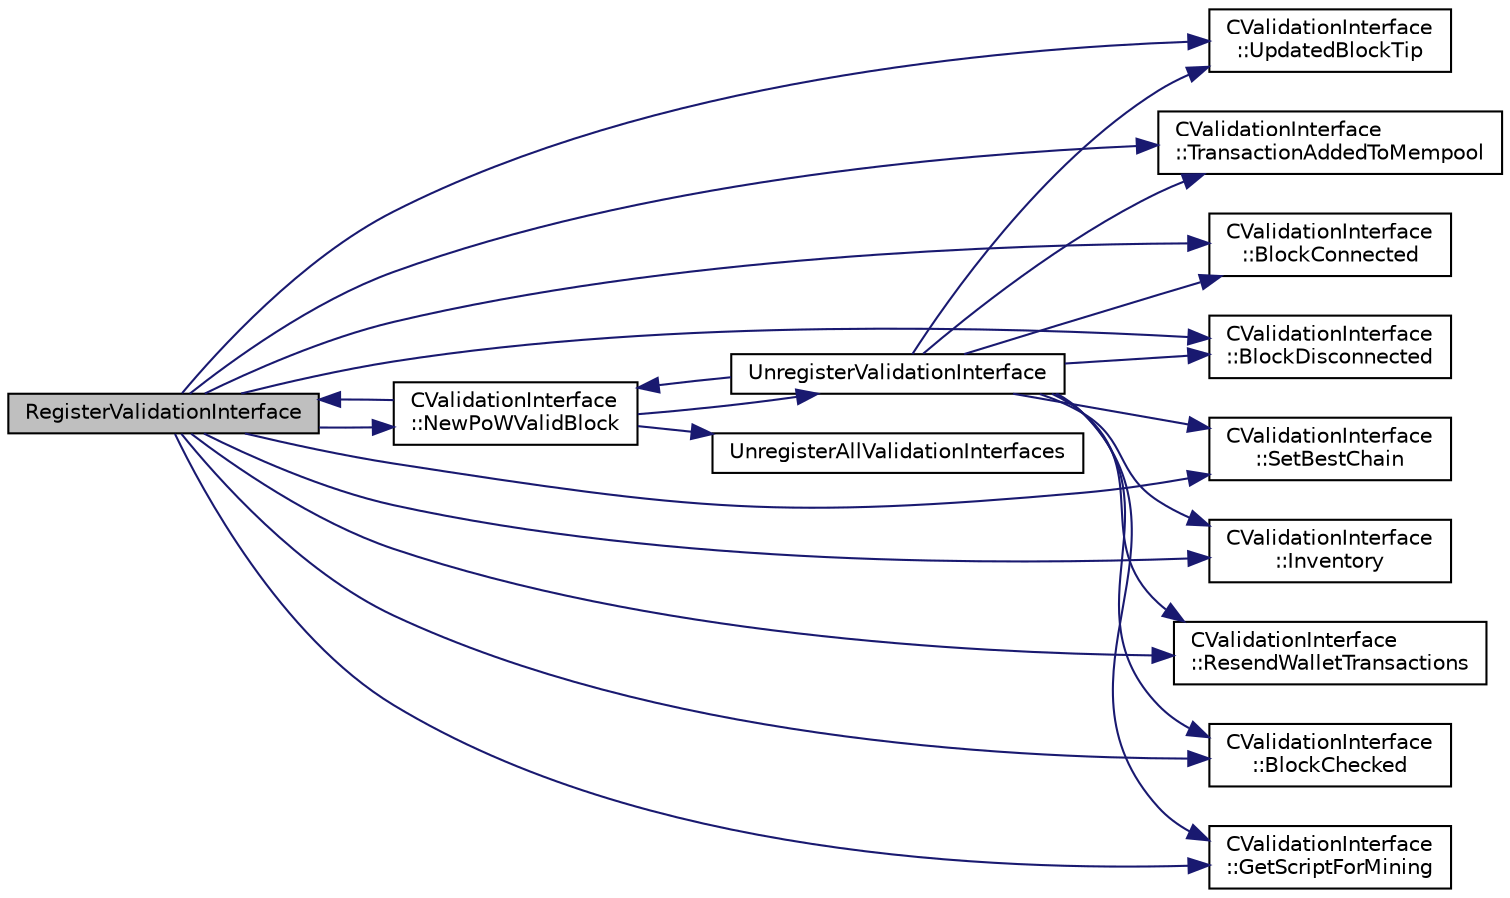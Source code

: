 digraph "RegisterValidationInterface"
{
  edge [fontname="Helvetica",fontsize="10",labelfontname="Helvetica",labelfontsize="10"];
  node [fontname="Helvetica",fontsize="10",shape=record];
  rankdir="LR";
  Node42 [label="RegisterValidationInterface",height=0.2,width=0.4,color="black", fillcolor="grey75", style="filled", fontcolor="black"];
  Node42 -> Node43 [color="midnightblue",fontsize="10",style="solid",fontname="Helvetica"];
  Node43 [label="CValidationInterface\l::UpdatedBlockTip",height=0.2,width=0.4,color="black", fillcolor="white", style="filled",URL="$d6/dbb/class_c_validation_interface.html#a794911828f9350d82bc1941ba82e7463"];
  Node42 -> Node44 [color="midnightblue",fontsize="10",style="solid",fontname="Helvetica"];
  Node44 [label="CValidationInterface\l::TransactionAddedToMempool",height=0.2,width=0.4,color="black", fillcolor="white", style="filled",URL="$d6/dbb/class_c_validation_interface.html#a686fb053045c28ffe2d69a2ee85eea29"];
  Node42 -> Node45 [color="midnightblue",fontsize="10",style="solid",fontname="Helvetica"];
  Node45 [label="CValidationInterface\l::BlockConnected",height=0.2,width=0.4,color="black", fillcolor="white", style="filled",URL="$d6/dbb/class_c_validation_interface.html#a5c8ac00b2b08a57c28e8bbc991f34ed4"];
  Node42 -> Node46 [color="midnightblue",fontsize="10",style="solid",fontname="Helvetica"];
  Node46 [label="CValidationInterface\l::BlockDisconnected",height=0.2,width=0.4,color="black", fillcolor="white", style="filled",URL="$d6/dbb/class_c_validation_interface.html#a914de3420613e1a2281180f856dca88e"];
  Node42 -> Node47 [color="midnightblue",fontsize="10",style="solid",fontname="Helvetica"];
  Node47 [label="CValidationInterface\l::SetBestChain",height=0.2,width=0.4,color="black", fillcolor="white", style="filled",URL="$d6/dbb/class_c_validation_interface.html#a8684492d9878120ce8c6c760a790f9ea"];
  Node42 -> Node48 [color="midnightblue",fontsize="10",style="solid",fontname="Helvetica"];
  Node48 [label="CValidationInterface\l::Inventory",height=0.2,width=0.4,color="black", fillcolor="white", style="filled",URL="$d6/dbb/class_c_validation_interface.html#a981f5160a2370db0cd616c00d8bd5270"];
  Node42 -> Node49 [color="midnightblue",fontsize="10",style="solid",fontname="Helvetica"];
  Node49 [label="CValidationInterface\l::ResendWalletTransactions",height=0.2,width=0.4,color="black", fillcolor="white", style="filled",URL="$d6/dbb/class_c_validation_interface.html#a3473492a52200fb5678c0db596a5093a"];
  Node42 -> Node50 [color="midnightblue",fontsize="10",style="solid",fontname="Helvetica"];
  Node50 [label="CValidationInterface\l::BlockChecked",height=0.2,width=0.4,color="black", fillcolor="white", style="filled",URL="$d6/dbb/class_c_validation_interface.html#aeb34ef6814685cabc29062ed7be25441"];
  Node42 -> Node51 [color="midnightblue",fontsize="10",style="solid",fontname="Helvetica"];
  Node51 [label="CValidationInterface\l::GetScriptForMining",height=0.2,width=0.4,color="black", fillcolor="white", style="filled",URL="$d6/dbb/class_c_validation_interface.html#afda9f9ea984b0b818a1f9485947bc2f3"];
  Node42 -> Node52 [color="midnightblue",fontsize="10",style="solid",fontname="Helvetica"];
  Node52 [label="CValidationInterface\l::NewPoWValidBlock",height=0.2,width=0.4,color="black", fillcolor="white", style="filled",URL="$d6/dbb/class_c_validation_interface.html#a07bcbde7de90f5cfbc76f185465d4281"];
  Node52 -> Node42 [color="midnightblue",fontsize="10",style="solid",fontname="Helvetica"];
  Node52 -> Node53 [color="midnightblue",fontsize="10",style="solid",fontname="Helvetica"];
  Node53 [label="UnregisterValidationInterface",height=0.2,width=0.4,color="black", fillcolor="white", style="filled",URL="$de/d35/validationinterface_8h.html#a5e1776de1f87b4d045e9e2a198236b63",tooltip="Unregister a wallet from core. "];
  Node53 -> Node51 [color="midnightblue",fontsize="10",style="solid",fontname="Helvetica"];
  Node53 -> Node50 [color="midnightblue",fontsize="10",style="solid",fontname="Helvetica"];
  Node53 -> Node49 [color="midnightblue",fontsize="10",style="solid",fontname="Helvetica"];
  Node53 -> Node48 [color="midnightblue",fontsize="10",style="solid",fontname="Helvetica"];
  Node53 -> Node47 [color="midnightblue",fontsize="10",style="solid",fontname="Helvetica"];
  Node53 -> Node44 [color="midnightblue",fontsize="10",style="solid",fontname="Helvetica"];
  Node53 -> Node45 [color="midnightblue",fontsize="10",style="solid",fontname="Helvetica"];
  Node53 -> Node46 [color="midnightblue",fontsize="10",style="solid",fontname="Helvetica"];
  Node53 -> Node43 [color="midnightblue",fontsize="10",style="solid",fontname="Helvetica"];
  Node53 -> Node52 [color="midnightblue",fontsize="10",style="solid",fontname="Helvetica"];
  Node52 -> Node54 [color="midnightblue",fontsize="10",style="solid",fontname="Helvetica"];
  Node54 [label="UnregisterAllValidationInterfaces",height=0.2,width=0.4,color="black", fillcolor="white", style="filled",URL="$de/d35/validationinterface_8h.html#a8fe3fbf8c47cc0419fd7b9a14e8b140d",tooltip="Unregister all wallets from core. "];
}
